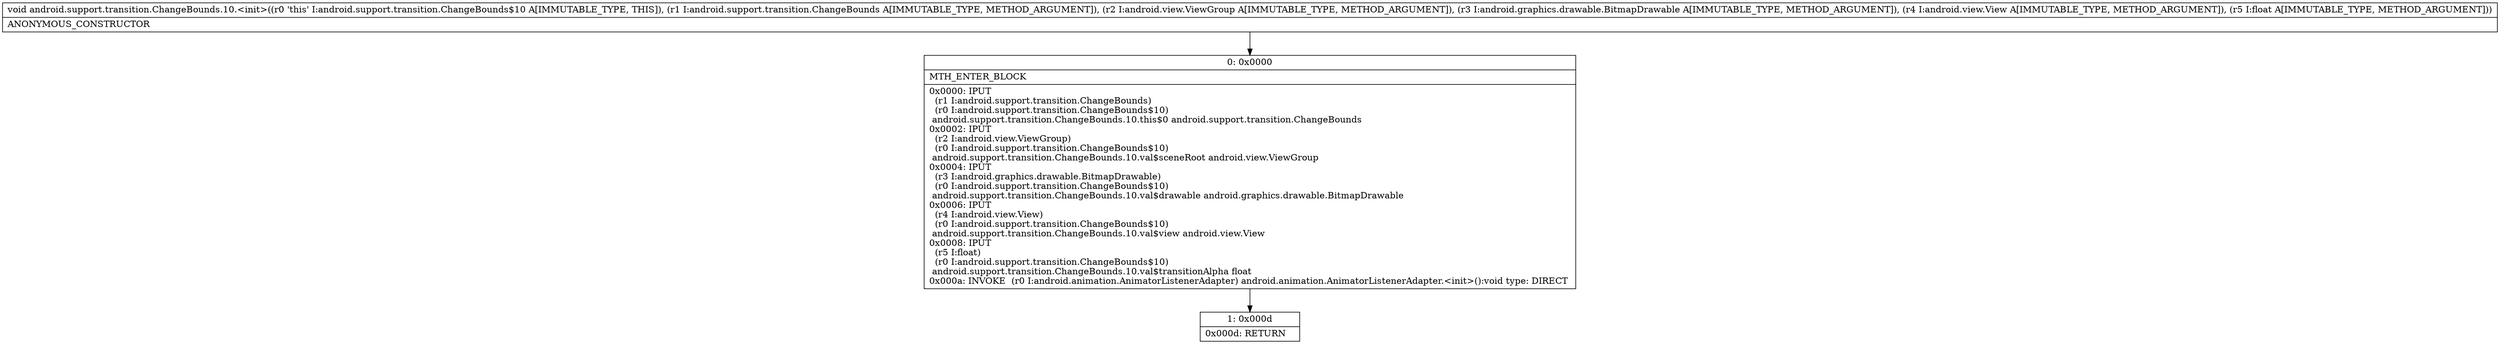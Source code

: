 digraph "CFG forandroid.support.transition.ChangeBounds.10.\<init\>(Landroid\/support\/transition\/ChangeBounds;Landroid\/view\/ViewGroup;Landroid\/graphics\/drawable\/BitmapDrawable;Landroid\/view\/View;F)V" {
Node_0 [shape=record,label="{0\:\ 0x0000|MTH_ENTER_BLOCK\l|0x0000: IPUT  \l  (r1 I:android.support.transition.ChangeBounds)\l  (r0 I:android.support.transition.ChangeBounds$10)\l android.support.transition.ChangeBounds.10.this$0 android.support.transition.ChangeBounds \l0x0002: IPUT  \l  (r2 I:android.view.ViewGroup)\l  (r0 I:android.support.transition.ChangeBounds$10)\l android.support.transition.ChangeBounds.10.val$sceneRoot android.view.ViewGroup \l0x0004: IPUT  \l  (r3 I:android.graphics.drawable.BitmapDrawable)\l  (r0 I:android.support.transition.ChangeBounds$10)\l android.support.transition.ChangeBounds.10.val$drawable android.graphics.drawable.BitmapDrawable \l0x0006: IPUT  \l  (r4 I:android.view.View)\l  (r0 I:android.support.transition.ChangeBounds$10)\l android.support.transition.ChangeBounds.10.val$view android.view.View \l0x0008: IPUT  \l  (r5 I:float)\l  (r0 I:android.support.transition.ChangeBounds$10)\l android.support.transition.ChangeBounds.10.val$transitionAlpha float \l0x000a: INVOKE  (r0 I:android.animation.AnimatorListenerAdapter) android.animation.AnimatorListenerAdapter.\<init\>():void type: DIRECT \l}"];
Node_1 [shape=record,label="{1\:\ 0x000d|0x000d: RETURN   \l}"];
MethodNode[shape=record,label="{void android.support.transition.ChangeBounds.10.\<init\>((r0 'this' I:android.support.transition.ChangeBounds$10 A[IMMUTABLE_TYPE, THIS]), (r1 I:android.support.transition.ChangeBounds A[IMMUTABLE_TYPE, METHOD_ARGUMENT]), (r2 I:android.view.ViewGroup A[IMMUTABLE_TYPE, METHOD_ARGUMENT]), (r3 I:android.graphics.drawable.BitmapDrawable A[IMMUTABLE_TYPE, METHOD_ARGUMENT]), (r4 I:android.view.View A[IMMUTABLE_TYPE, METHOD_ARGUMENT]), (r5 I:float A[IMMUTABLE_TYPE, METHOD_ARGUMENT]))  | ANONYMOUS_CONSTRUCTOR\l}"];
MethodNode -> Node_0;
Node_0 -> Node_1;
}

